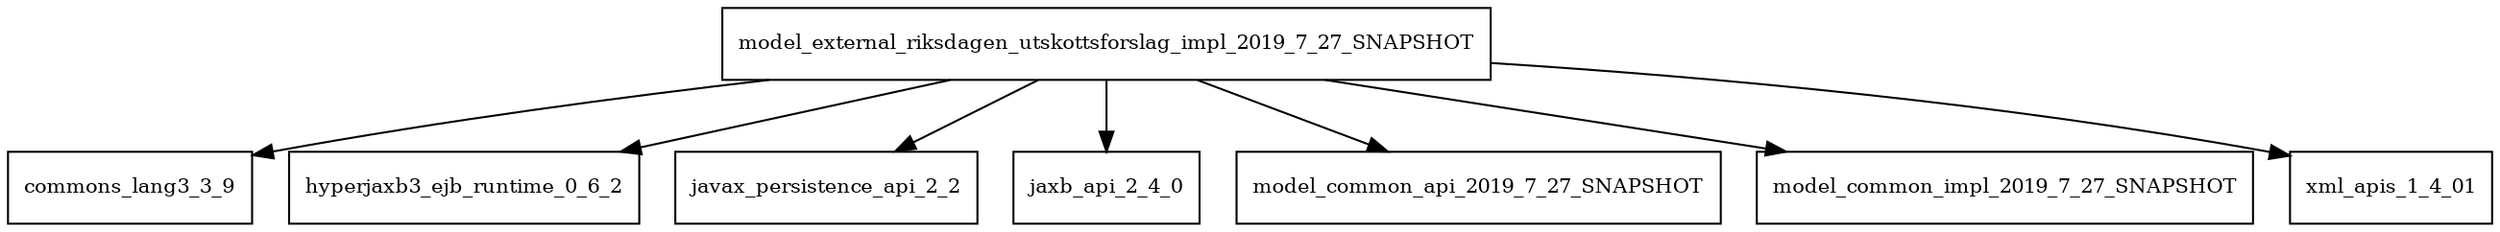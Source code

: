 digraph model_external_riksdagen_utskottsforslag_impl_2019_7_27_SNAPSHOT_dependencies {
  node [shape = box, fontsize=10.0];
  model_external_riksdagen_utskottsforslag_impl_2019_7_27_SNAPSHOT -> commons_lang3_3_9;
  model_external_riksdagen_utskottsforslag_impl_2019_7_27_SNAPSHOT -> hyperjaxb3_ejb_runtime_0_6_2;
  model_external_riksdagen_utskottsforslag_impl_2019_7_27_SNAPSHOT -> javax_persistence_api_2_2;
  model_external_riksdagen_utskottsforslag_impl_2019_7_27_SNAPSHOT -> jaxb_api_2_4_0;
  model_external_riksdagen_utskottsforslag_impl_2019_7_27_SNAPSHOT -> model_common_api_2019_7_27_SNAPSHOT;
  model_external_riksdagen_utskottsforslag_impl_2019_7_27_SNAPSHOT -> model_common_impl_2019_7_27_SNAPSHOT;
  model_external_riksdagen_utskottsforslag_impl_2019_7_27_SNAPSHOT -> xml_apis_1_4_01;
}
